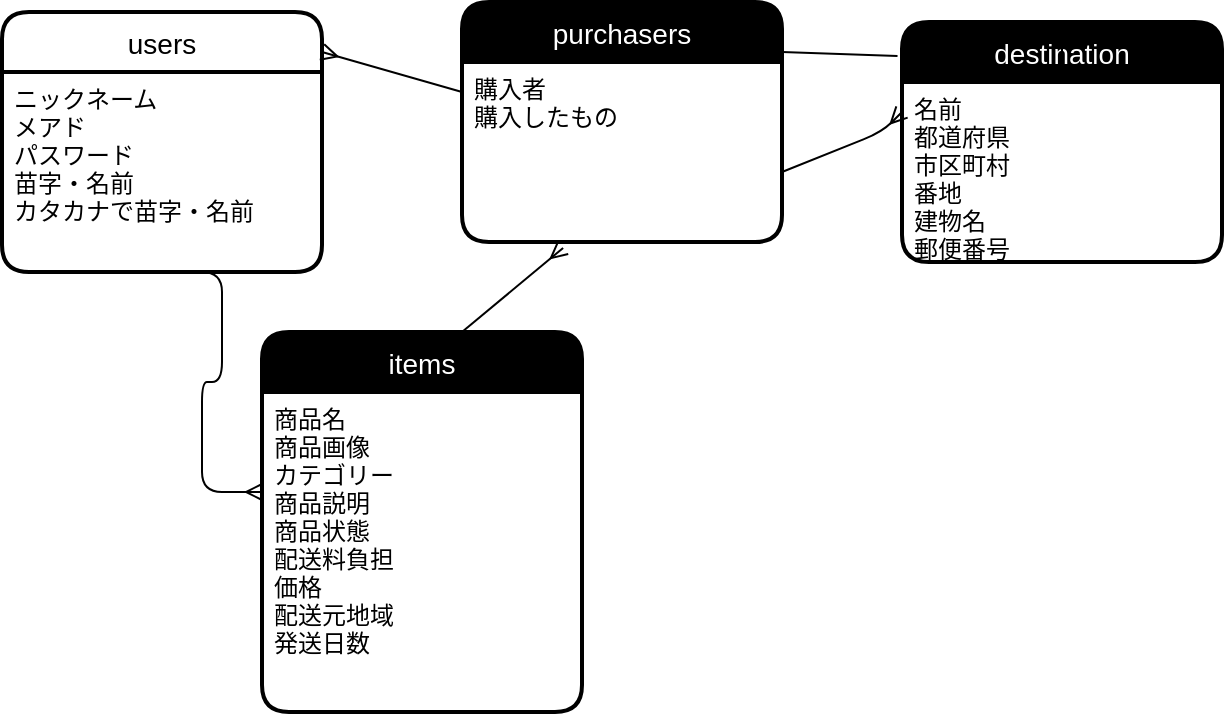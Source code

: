 <mxfile>
    <diagram id="Od9MCUMOvhFKT8vIuJPm" name="ページ1">
        <mxGraphModel dx="1060" dy="585" grid="1" gridSize="10" guides="1" tooltips="1" connect="1" arrows="1" fold="1" page="0" pageScale="1" pageWidth="827" pageHeight="1169" background="#FFFFFF" math="0" shadow="0">
            <root>
                <mxCell id="0"/>
                <mxCell id="1" parent="0"/>
                <mxCell id="21" value="users" style="swimlane;childLayout=stackLayout;horizontal=1;startSize=30;horizontalStack=0;rounded=1;fontSize=14;fontStyle=0;strokeWidth=2;resizeParent=0;resizeLast=1;shadow=0;dashed=0;align=center;" vertex="1" parent="1">
                    <mxGeometry x="-30" y="50" width="160" height="130" as="geometry"/>
                </mxCell>
                <mxCell id="22" value="ニックネーム&#10;メアド&#10;パスワード&#10;苗字・名前&#10;カタカナで苗字・名前" style="align=left;strokeColor=none;fillColor=none;spacingLeft=4;fontSize=12;verticalAlign=top;resizable=0;rotatable=0;part=1;fontColor=#000000;" vertex="1" parent="21">
                    <mxGeometry y="30" width="160" height="100" as="geometry"/>
                </mxCell>
                <mxCell id="31" value="purchasers" style="swimlane;childLayout=stackLayout;horizontal=1;startSize=30;horizontalStack=0;rounded=1;fontSize=14;fontStyle=0;strokeWidth=2;resizeParent=0;resizeLast=1;shadow=0;dashed=0;align=center;fontColor=#FFFFFF;fillColor=#000000;" vertex="1" parent="1">
                    <mxGeometry x="200" y="45" width="160" height="120" as="geometry"/>
                </mxCell>
                <mxCell id="32" value="購入者&#10;購入したもの&#10;" style="align=left;strokeColor=none;fillColor=none;spacingLeft=4;fontSize=12;verticalAlign=top;resizable=0;rotatable=0;part=1;fontColor=#000000;" vertex="1" parent="31">
                    <mxGeometry y="30" width="160" height="90" as="geometry"/>
                </mxCell>
                <mxCell id="35" value="items" style="swimlane;childLayout=stackLayout;horizontal=1;startSize=30;horizontalStack=0;rounded=1;fontSize=14;fontStyle=0;strokeWidth=2;resizeParent=0;resizeLast=1;shadow=0;dashed=0;align=center;fontColor=#FFFFFF;fillColor=#000000;" vertex="1" parent="1">
                    <mxGeometry x="100" y="210" width="160" height="190" as="geometry"/>
                </mxCell>
                <mxCell id="36" value="商品名&#10;商品画像&#10;カテゴリー&#10;商品説明&#10;商品状態&#10;配送料負担&#10;価格&#10;配送元地域&#10;発送日数" style="align=left;strokeColor=none;fillColor=none;spacingLeft=4;fontSize=12;verticalAlign=top;resizable=0;rotatable=0;part=1;fontColor=#000000;" vertex="1" parent="35">
                    <mxGeometry y="30" width="160" height="160" as="geometry"/>
                </mxCell>
                <mxCell id="42" value="" style="edgeStyle=entityRelationEdgeStyle;fontSize=12;html=1;endArrow=ERmany;strokeColor=#000000;fontColor=#FFFFFF;exitX=0.5;exitY=1;exitDx=0;exitDy=0;" edge="1" parent="1" source="22">
                    <mxGeometry width="100" height="100" relative="1" as="geometry">
                        <mxPoint x="30" y="210" as="sourcePoint"/>
                        <mxPoint x="100" y="290" as="targetPoint"/>
                    </mxGeometry>
                </mxCell>
                <mxCell id="47" value="destination" style="swimlane;childLayout=stackLayout;horizontal=1;startSize=30;horizontalStack=0;rounded=1;fontSize=14;fontStyle=0;strokeWidth=2;resizeParent=0;resizeLast=1;shadow=0;dashed=0;align=center;fontColor=#FFFFFF;fillColor=#000000;" vertex="1" parent="1">
                    <mxGeometry x="420" y="55" width="160" height="120" as="geometry"/>
                </mxCell>
                <mxCell id="52" style="edgeStyle=none;html=1;entryX=0.5;entryY=0;entryDx=0;entryDy=0;strokeColor=#000000;fontColor=#FFFFFF;" edge="1" parent="47" source="48" target="47">
                    <mxGeometry relative="1" as="geometry"/>
                </mxCell>
                <mxCell id="48" value="名前&#10;都道府県&#10;市区町村&#10;番地&#10;建物名&#10;郵便番号" style="align=left;strokeColor=none;fillColor=none;spacingLeft=4;fontSize=12;verticalAlign=top;resizable=0;rotatable=0;part=1;fontColor=#000000;" vertex="1" parent="47">
                    <mxGeometry y="30" width="160" height="90" as="geometry"/>
                </mxCell>
                <mxCell id="55" value="" style="fontSize=12;html=1;endArrow=ERmany;strokeColor=#000000;fontColor=#FFFFFF;" edge="1" parent="1">
                    <mxGeometry width="100" height="100" relative="1" as="geometry">
                        <mxPoint x="200" y="90" as="sourcePoint"/>
                        <mxPoint x="130" y="70" as="targetPoint"/>
                    </mxGeometry>
                </mxCell>
                <mxCell id="56" value="" style="fontSize=12;html=1;endArrow=ERmany;strokeColor=#000000;fontColor=#FFFFFF;" edge="1" parent="1">
                    <mxGeometry width="100" height="100" relative="1" as="geometry">
                        <mxPoint x="360" y="130" as="sourcePoint"/>
                        <mxPoint x="420" y="100" as="targetPoint"/>
                        <Array as="points">
                            <mxPoint x="410" y="110"/>
                        </Array>
                    </mxGeometry>
                </mxCell>
                <mxCell id="59" value="" style="fontSize=12;html=1;endArrow=ERmany;strokeColor=#000000;fontColor=#FFFFFF;entryX=0.316;entryY=1.033;entryDx=0;entryDy=0;entryPerimeter=0;" edge="1" parent="1" target="32">
                    <mxGeometry width="100" height="100" relative="1" as="geometry">
                        <mxPoint x="200" y="210" as="sourcePoint"/>
                        <mxPoint x="280" y="140" as="targetPoint"/>
                    </mxGeometry>
                </mxCell>
                <mxCell id="62" value="" style="endArrow=none;html=1;rounded=0;strokeColor=#000000;fontColor=#FFFFFF;entryX=-0.014;entryY=0.142;entryDx=0;entryDy=0;entryPerimeter=0;" edge="1" parent="1" target="47">
                    <mxGeometry relative="1" as="geometry">
                        <mxPoint x="360" y="70" as="sourcePoint"/>
                        <mxPoint x="390" y="70" as="targetPoint"/>
                    </mxGeometry>
                </mxCell>
            </root>
        </mxGraphModel>
    </diagram>
</mxfile>